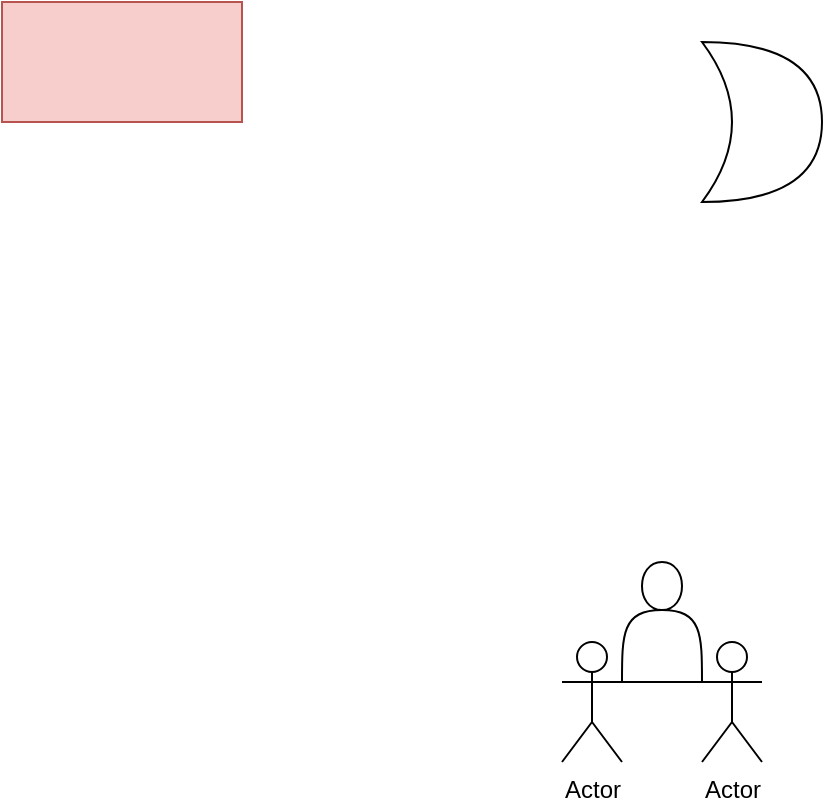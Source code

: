 <mxfile version="24.6.4" type="github">
  <diagram name="Seite-1" id="cYS-9EuOB4i6pcKZ9MJi">
    <mxGraphModel dx="1434" dy="726" grid="1" gridSize="10" guides="1" tooltips="1" connect="1" arrows="1" fold="1" page="1" pageScale="1" pageWidth="827" pageHeight="1169" math="0" shadow="0">
      <root>
        <mxCell id="0" />
        <mxCell id="1" parent="0" />
        <mxCell id="5YDPGhxfkZ1rQy1-W0EN-1" value="" style="rounded=0;whiteSpace=wrap;html=1;fillColor=#f8cecc;strokeColor=#b85450;" parent="1" vertex="1">
          <mxGeometry x="80" y="70" width="120" height="60" as="geometry" />
        </mxCell>
        <mxCell id="zZJHMVHqWspqlWFaA559-1" value="" style="shape=actor;whiteSpace=wrap;html=1;" parent="1" vertex="1">
          <mxGeometry x="390" y="350" width="40" height="60" as="geometry" />
        </mxCell>
        <mxCell id="oUgW3O0iHjWa6pIYVgyh-1" value="Actor" style="shape=umlActor;verticalLabelPosition=bottom;verticalAlign=top;html=1;outlineConnect=0;" parent="1" vertex="1">
          <mxGeometry x="360" y="390" width="30" height="60" as="geometry" />
        </mxCell>
        <mxCell id="oUgW3O0iHjWa6pIYVgyh-2" value="Actor" style="shape=umlActor;verticalLabelPosition=bottom;verticalAlign=top;html=1;outlineConnect=0;" parent="1" vertex="1">
          <mxGeometry x="430" y="390" width="30" height="60" as="geometry" />
        </mxCell>
        <mxCell id="7hXs9eq3Uk7Oi4g6WGlN-1" value="" style="shape=xor;whiteSpace=wrap;html=1;" vertex="1" parent="1">
          <mxGeometry x="430" y="90" width="60" height="80" as="geometry" />
        </mxCell>
      </root>
    </mxGraphModel>
  </diagram>
</mxfile>
